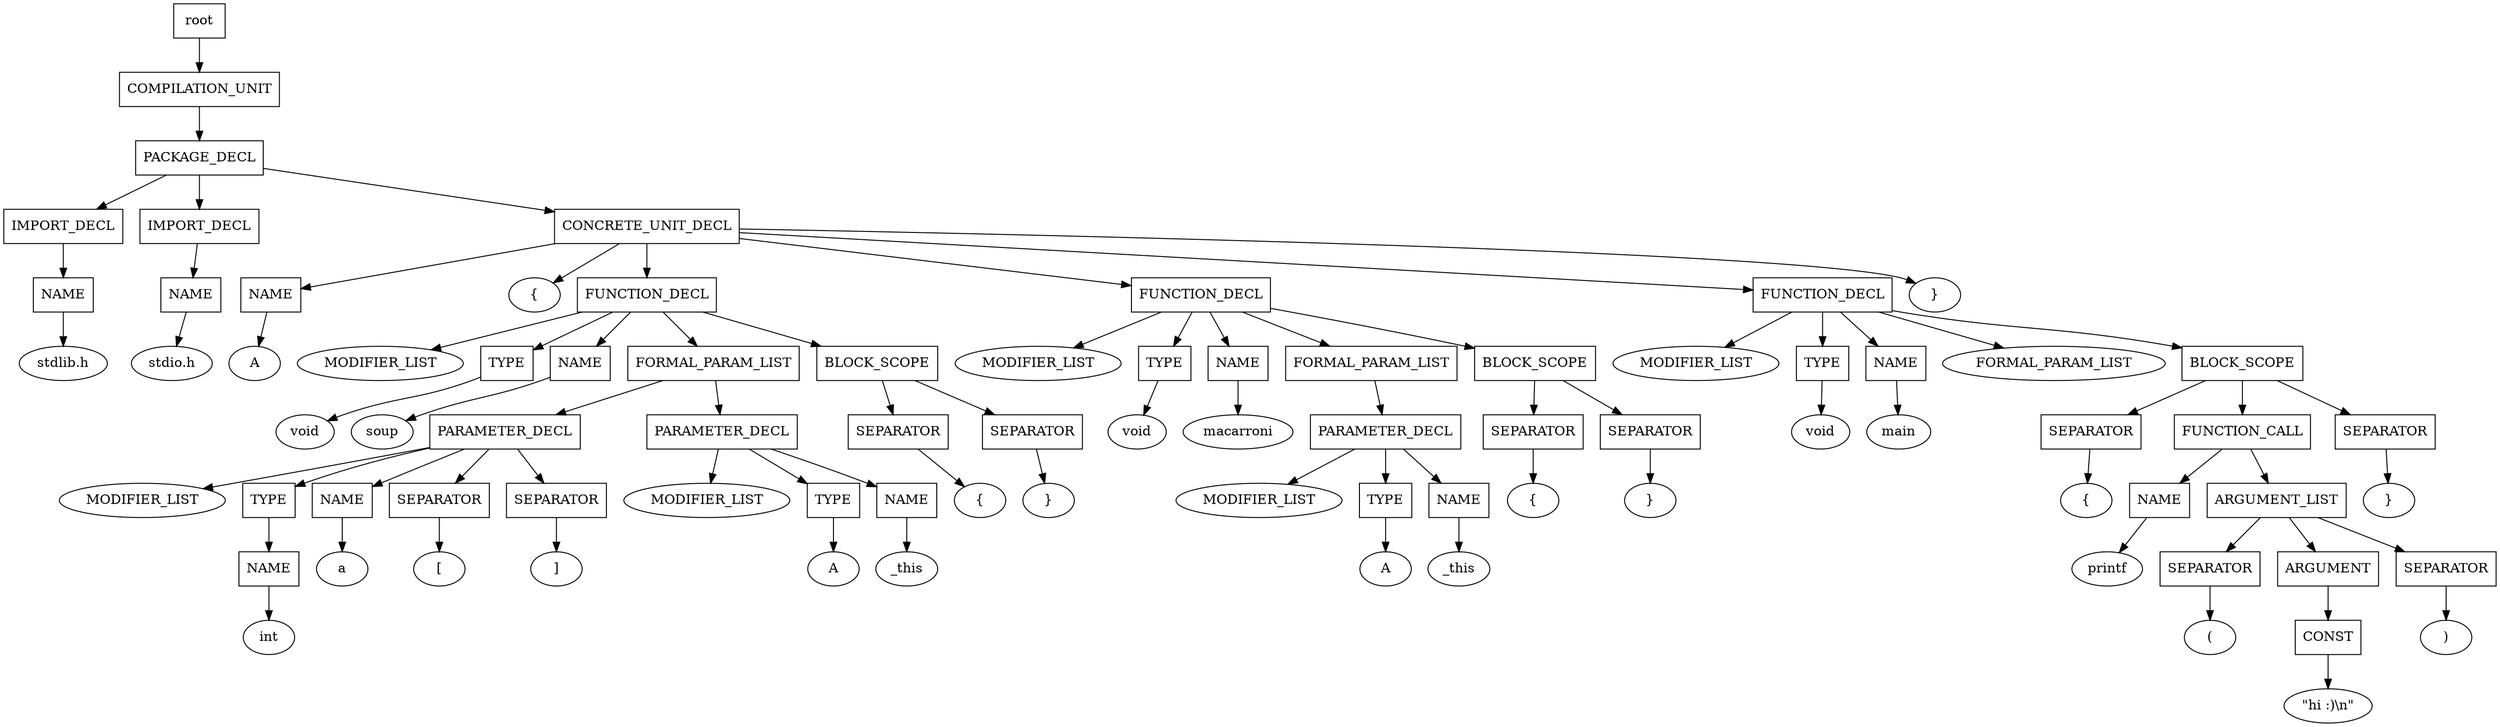 digraph G {
	splines="TRUE";
	n_0 [label="root", shape="rectangle"]
	n_0 -> n_1
	n_1 [label="COMPILATION_UNIT", shape="rectangle"]
	n_1 -> n_2
	n_2 [label="PACKAGE_DECL", shape="rectangle"]
	n_2 -> n_3
	n_3 [label="IMPORT_DECL", shape="rectangle"]
	n_3 -> n_6
	n_6 [label="NAME", shape="rectangle"]
	n_6 -> n_14
	n_14 [label="stdlib.h", shape="ellipse"]
	n_2 -> n_4
	n_4 [label="IMPORT_DECL", shape="rectangle"]
	n_4 -> n_7
	n_7 [label="NAME", shape="rectangle"]
	n_7 -> n_15
	n_15 [label="stdio.h", shape="ellipse"]
	n_2 -> n_5
	n_5 [label="CONCRETE_UNIT_DECL", shape="rectangle"]
	n_5 -> n_8
	n_8 [label="NAME", shape="rectangle"]
	n_8 -> n_16
	n_16 [label="A", shape="ellipse"]
	n_5 -> n_9
	n_9 [label="{", shape="ellipse"]
	n_5 -> n_10
	n_10 [label="FUNCTION_DECL", shape="rectangle"]
	n_10 -> n_17
	n_17 [label="MODIFIER_LIST", shape="ellipse"]
	n_10 -> n_18
	n_18 [label="TYPE", shape="rectangle"]
	n_18 -> n_32
	n_32 [label="void", shape="ellipse"]
	n_10 -> n_19
	n_19 [label="NAME", shape="rectangle"]
	n_19 -> n_33
	n_33 [label="soup", shape="ellipse"]
	n_10 -> n_20
	n_20 [label="FORMAL_PARAM_LIST", shape="rectangle"]
	n_20 -> n_34
	n_34 [label="PARAMETER_DECL", shape="rectangle"]
	n_34 -> n_48
	n_48 [label="MODIFIER_LIST", shape="ellipse"]
	n_34 -> n_49
	n_49 [label="TYPE", shape="rectangle"]
	n_49 -> n_67
	n_67 [label="NAME", shape="rectangle"]
	n_67 -> n_79
	n_79 [label="int", shape="ellipse"]
	n_34 -> n_50
	n_50 [label="NAME", shape="rectangle"]
	n_50 -> n_68
	n_68 [label="a", shape="ellipse"]
	n_34 -> n_51
	n_51 [label="SEPARATOR", shape="rectangle"]
	n_51 -> n_69
	n_69 [label="[", shape="ellipse"]
	n_34 -> n_52
	n_52 [label="SEPARATOR", shape="rectangle"]
	n_52 -> n_70
	n_70 [label="]", shape="ellipse"]
	n_20 -> n_35
	n_35 [label="PARAMETER_DECL", shape="rectangle"]
	n_35 -> n_53
	n_53 [label="MODIFIER_LIST", shape="ellipse"]
	n_35 -> n_54
	n_54 [label="TYPE", shape="rectangle"]
	n_54 -> n_71
	n_71 [label="A", shape="ellipse"]
	n_35 -> n_55
	n_55 [label="NAME", shape="rectangle"]
	n_55 -> n_72
	n_72 [label="_this", shape="ellipse"]
	n_10 -> n_21
	n_21 [label="BLOCK_SCOPE", shape="rectangle"]
	n_21 -> n_36
	n_36 [label="SEPARATOR", shape="rectangle"]
	n_36 -> n_56
	n_56 [label="{", shape="ellipse"]
	n_21 -> n_37
	n_37 [label="SEPARATOR", shape="rectangle"]
	n_37 -> n_57
	n_57 [label="}", shape="ellipse"]
	n_5 -> n_11
	n_11 [label="FUNCTION_DECL", shape="rectangle"]
	n_11 -> n_22
	n_22 [label="MODIFIER_LIST", shape="ellipse"]
	n_11 -> n_23
	n_23 [label="TYPE", shape="rectangle"]
	n_23 -> n_38
	n_38 [label="void", shape="ellipse"]
	n_11 -> n_24
	n_24 [label="NAME", shape="rectangle"]
	n_24 -> n_39
	n_39 [label="macarroni", shape="ellipse"]
	n_11 -> n_25
	n_25 [label="FORMAL_PARAM_LIST", shape="rectangle"]
	n_25 -> n_40
	n_40 [label="PARAMETER_DECL", shape="rectangle"]
	n_40 -> n_58
	n_58 [label="MODIFIER_LIST", shape="ellipse"]
	n_40 -> n_59
	n_59 [label="TYPE", shape="rectangle"]
	n_59 -> n_73
	n_73 [label="A", shape="ellipse"]
	n_40 -> n_60
	n_60 [label="NAME", shape="rectangle"]
	n_60 -> n_74
	n_74 [label="_this", shape="ellipse"]
	n_11 -> n_26
	n_26 [label="BLOCK_SCOPE", shape="rectangle"]
	n_26 -> n_41
	n_41 [label="SEPARATOR", shape="rectangle"]
	n_41 -> n_61
	n_61 [label="{", shape="ellipse"]
	n_26 -> n_42
	n_42 [label="SEPARATOR", shape="rectangle"]
	n_42 -> n_62
	n_62 [label="}", shape="ellipse"]
	n_5 -> n_12
	n_12 [label="FUNCTION_DECL", shape="rectangle"]
	n_12 -> n_27
	n_27 [label="MODIFIER_LIST", shape="ellipse"]
	n_12 -> n_28
	n_28 [label="TYPE", shape="rectangle"]
	n_28 -> n_43
	n_43 [label="void", shape="ellipse"]
	n_12 -> n_29
	n_29 [label="NAME", shape="rectangle"]
	n_29 -> n_44
	n_44 [label="main", shape="ellipse"]
	n_12 -> n_30
	n_30 [label="FORMAL_PARAM_LIST", shape="ellipse"]
	n_12 -> n_31
	n_31 [label="BLOCK_SCOPE", shape="rectangle"]
	n_31 -> n_45
	n_45 [label="SEPARATOR", shape="rectangle"]
	n_45 -> n_63
	n_63 [label="{", shape="ellipse"]
	n_31 -> n_46
	n_46 [label="FUNCTION_CALL", shape="rectangle"]
	n_46 -> n_64
	n_64 [label="NAME", shape="rectangle"]
	n_64 -> n_75
	n_75 [label="printf", shape="ellipse"]
	n_46 -> n_65
	n_65 [label="ARGUMENT_LIST", shape="rectangle"]
	n_65 -> n_76
	n_76 [label="SEPARATOR", shape="rectangle"]
	n_76 -> n_80
	n_80 [label="(", shape="ellipse"]
	n_65 -> n_77
	n_77 [label="ARGUMENT", shape="rectangle"]
	n_77 -> n_81
	n_81 [label="CONST", shape="rectangle"]
	n_81 -> n_83
	n_83 [label="\"hi :)\\n\"", shape="ellipse"]
	n_65 -> n_78
	n_78 [label="SEPARATOR", shape="rectangle"]
	n_78 -> n_82
	n_82 [label=")", shape="ellipse"]
	n_31 -> n_47
	n_47 [label="SEPARATOR", shape="rectangle"]
	n_47 -> n_66
	n_66 [label="}", shape="ellipse"]
	n_5 -> n_13
	n_13 [label="}", shape="ellipse"]
}